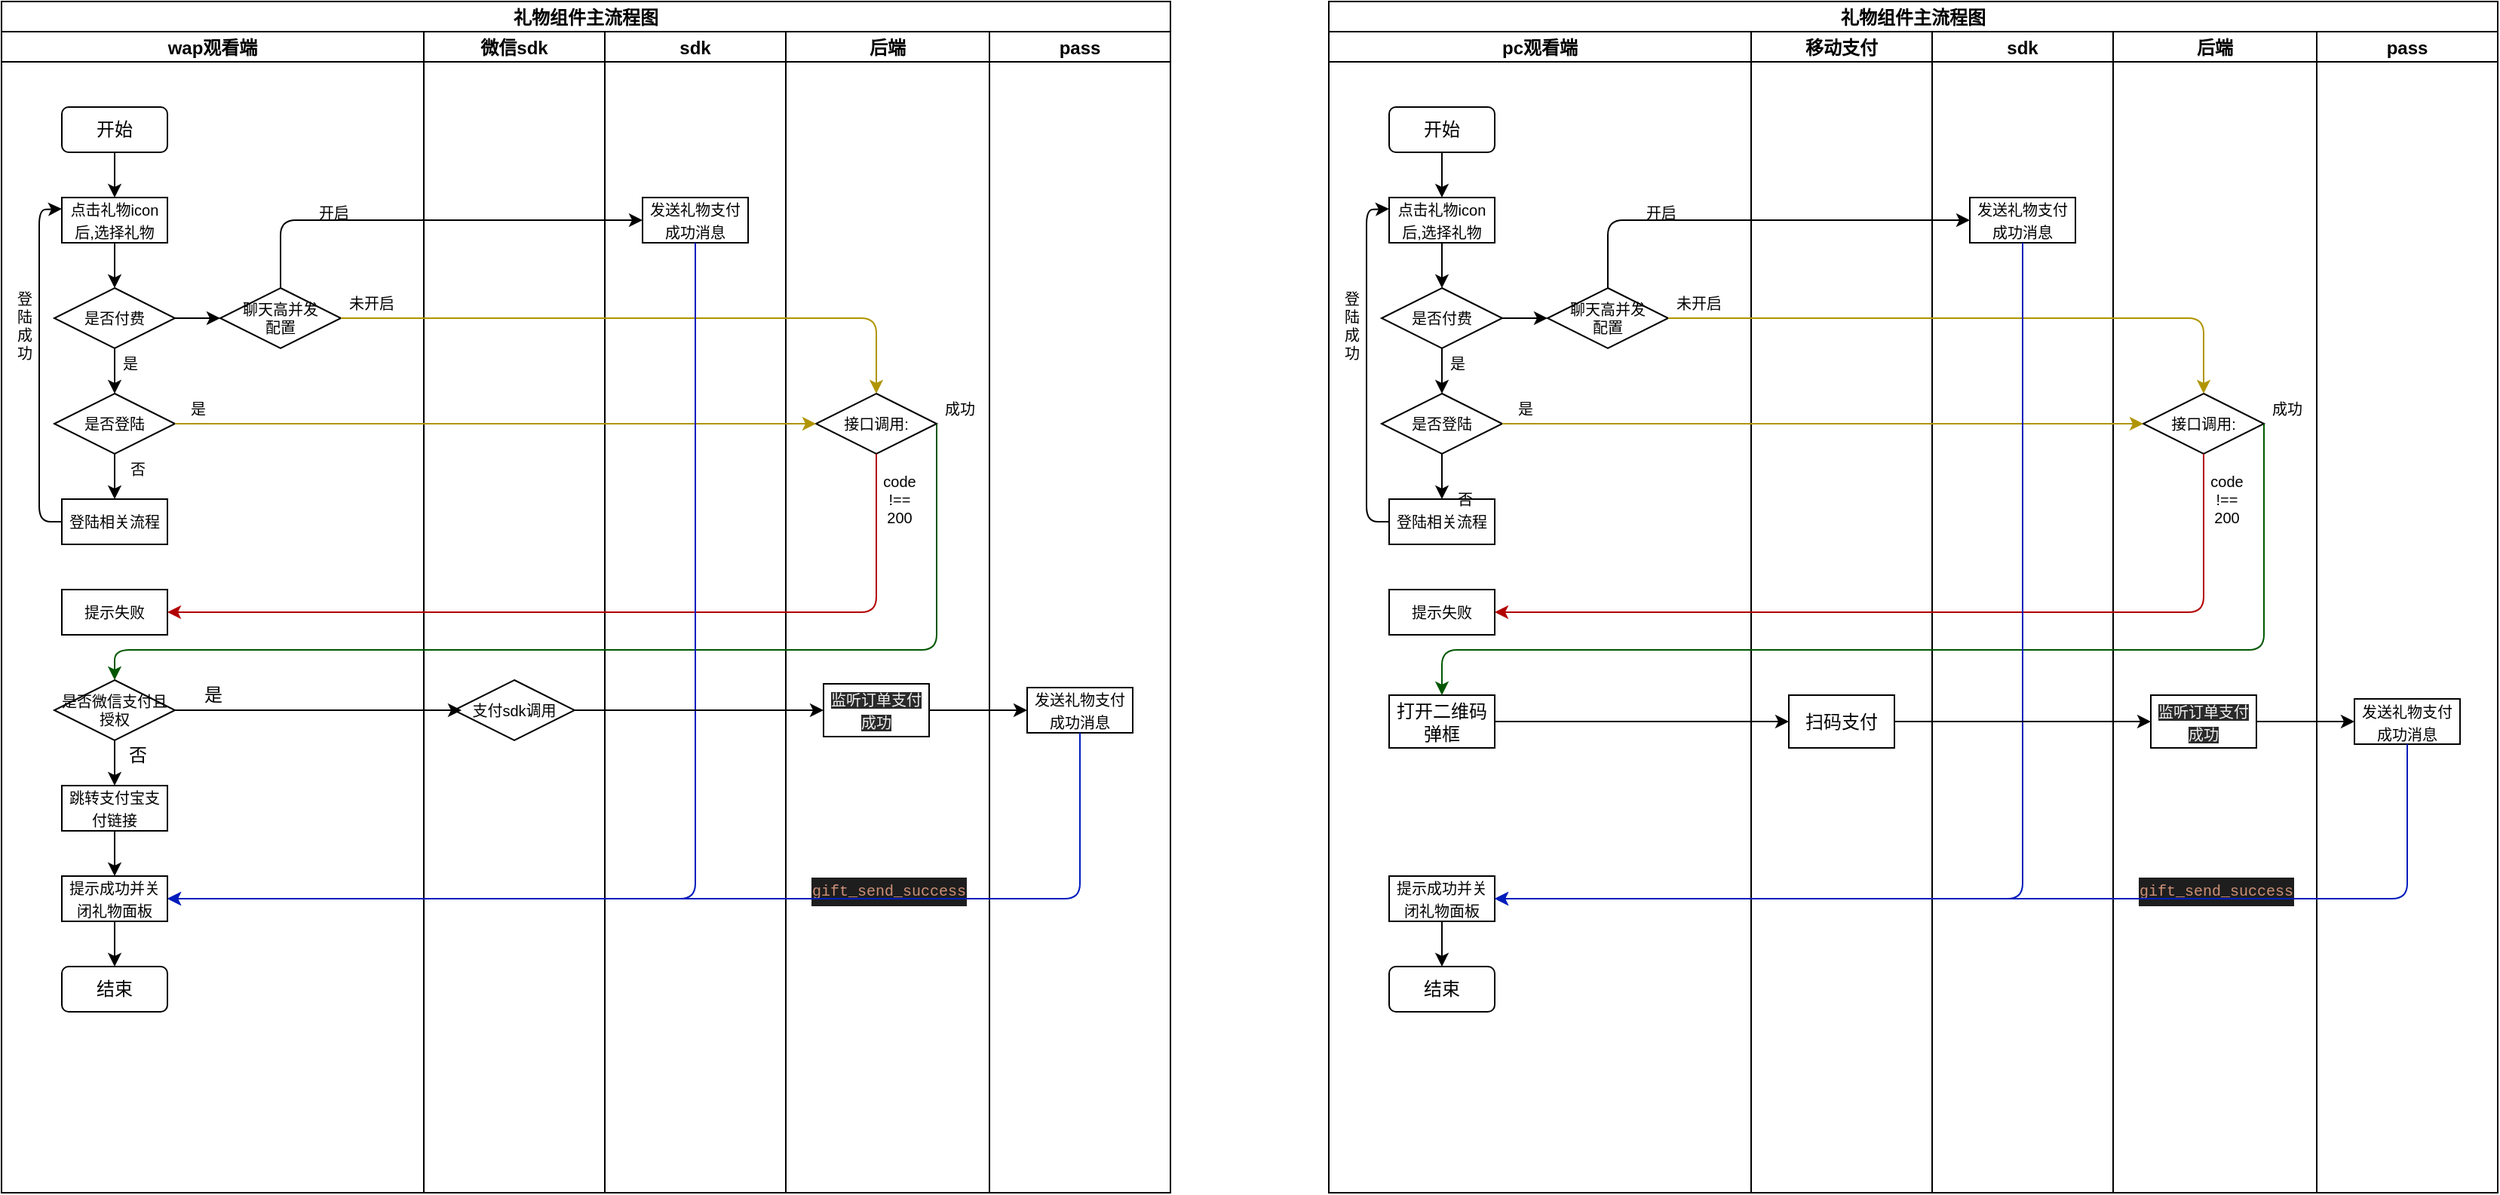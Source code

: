 <mxfile>
    <diagram id="QSWu9Wnhy0qAhUBLh6C_" name="第 1 页">
        <mxGraphModel dx="767" dy="1570" grid="1" gridSize="10" guides="1" tooltips="1" connect="1" arrows="1" fold="1" page="1" pageScale="1" pageWidth="827" pageHeight="1169" math="0" shadow="0">
            <root>
                <mxCell id="0"/>
                <mxCell id="1" parent="0"/>
                <mxCell id="10" value="礼物组件主流程图" style="swimlane;childLayout=stackLayout;resizeParent=1;resizeParentMax=0;startSize=20;" parent="1" vertex="1">
                    <mxGeometry x="120" y="-120" width="775" height="790" as="geometry"/>
                </mxCell>
                <mxCell id="11" value="wap观看端" style="swimlane;startSize=20;" parent="10" vertex="1">
                    <mxGeometry y="20" width="280" height="770" as="geometry"/>
                </mxCell>
                <mxCell id="21" style="edgeStyle=none;html=1;exitX=0.5;exitY=1;exitDx=0;exitDy=0;entryX=0.5;entryY=0;entryDx=0;entryDy=0;" parent="11" source="15" target="20" edge="1">
                    <mxGeometry relative="1" as="geometry"/>
                </mxCell>
                <mxCell id="15" value="开始" style="rounded=1;whiteSpace=wrap;html=1;" parent="11" vertex="1">
                    <mxGeometry x="40" y="50" width="70" height="30" as="geometry"/>
                </mxCell>
                <mxCell id="27" value="" style="edgeStyle=none;html=1;fontSize=10;" parent="11" source="20" target="26" edge="1">
                    <mxGeometry relative="1" as="geometry"/>
                </mxCell>
                <mxCell id="20" value="&lt;font style=&quot;font-size: 10px&quot;&gt;点击礼物icon后,选择礼物&lt;/font&gt;" style="rounded=0;whiteSpace=wrap;html=1;" parent="11" vertex="1">
                    <mxGeometry x="40" y="110" width="70" height="30" as="geometry"/>
                </mxCell>
                <mxCell id="31" value="" style="edgeStyle=none;html=1;fontSize=10;" parent="11" source="26" target="30" edge="1">
                    <mxGeometry relative="1" as="geometry"/>
                </mxCell>
                <mxCell id="63" value="" style="edgeStyle=none;html=1;fontSize=10;" parent="11" source="26" target="56" edge="1">
                    <mxGeometry relative="1" as="geometry"/>
                </mxCell>
                <mxCell id="26" value="是否付费" style="rhombus;whiteSpace=wrap;html=1;fontSize=10;" parent="11" vertex="1">
                    <mxGeometry x="35" y="170" width="80" height="40" as="geometry"/>
                </mxCell>
                <mxCell id="34" value="" style="edgeStyle=none;html=1;fontSize=10;" parent="11" source="30" target="33" edge="1">
                    <mxGeometry relative="1" as="geometry"/>
                </mxCell>
                <mxCell id="30" value="是否登陆" style="rhombus;whiteSpace=wrap;html=1;fontSize=10;" parent="11" vertex="1">
                    <mxGeometry x="35" y="240" width="80" height="40" as="geometry"/>
                </mxCell>
                <mxCell id="35" style="edgeStyle=none;html=1;exitX=0;exitY=0.5;exitDx=0;exitDy=0;entryX=0;entryY=0.25;entryDx=0;entryDy=0;fontSize=10;" parent="11" source="33" target="20" edge="1">
                    <mxGeometry relative="1" as="geometry">
                        <Array as="points">
                            <mxPoint x="25" y="325"/>
                            <mxPoint x="25" y="270"/>
                            <mxPoint x="25" y="220"/>
                            <mxPoint x="25" y="118"/>
                        </Array>
                    </mxGeometry>
                </mxCell>
                <mxCell id="33" value="&lt;font style=&quot;font-size: 10px&quot;&gt;登陆相关流程&lt;/font&gt;" style="rounded=0;whiteSpace=wrap;html=1;" parent="11" vertex="1">
                    <mxGeometry x="40" y="310" width="70" height="30" as="geometry"/>
                </mxCell>
                <mxCell id="37" value="登&lt;br&gt;陆&lt;br&gt;成&lt;br&gt;功" style="text;html=1;align=center;verticalAlign=middle;resizable=0;points=[];autosize=1;strokeColor=none;fillColor=none;fontSize=10;" parent="11" vertex="1">
                    <mxGeometry y="170" width="30" height="50" as="geometry"/>
                </mxCell>
                <mxCell id="38" value="是" style="text;html=1;align=center;verticalAlign=middle;resizable=0;points=[];autosize=1;strokeColor=none;fillColor=none;fontSize=10;" parent="11" vertex="1">
                    <mxGeometry x="70" y="210" width="30" height="20" as="geometry"/>
                </mxCell>
                <mxCell id="44" value="是" style="text;html=1;align=center;verticalAlign=middle;resizable=0;points=[];autosize=1;strokeColor=none;fillColor=none;fontSize=10;" parent="11" vertex="1">
                    <mxGeometry x="115" y="240" width="30" height="20" as="geometry"/>
                </mxCell>
                <mxCell id="18" value="&lt;font style=&quot;font-size: 10px&quot;&gt;提示失败&lt;/font&gt;" style="rounded=0;whiteSpace=wrap;html=1;" parent="11" vertex="1">
                    <mxGeometry x="40" y="370" width="70" height="30" as="geometry"/>
                </mxCell>
                <mxCell id="52" value="" style="edgeStyle=none;html=1;fontSize=10;" parent="11" source="50" target="51" edge="1">
                    <mxGeometry relative="1" as="geometry"/>
                </mxCell>
                <mxCell id="50" value="&lt;font style=&quot;font-size: 10px&quot;&gt;提示成功并关闭礼物面板&lt;/font&gt;" style="rounded=0;whiteSpace=wrap;html=1;" parent="11" vertex="1">
                    <mxGeometry x="40" y="560" width="70" height="30" as="geometry"/>
                </mxCell>
                <mxCell id="51" value="结束" style="rounded=1;whiteSpace=wrap;html=1;" parent="11" vertex="1">
                    <mxGeometry x="40" y="620" width="70" height="30" as="geometry"/>
                </mxCell>
                <mxCell id="56" value="聊天高并发&lt;br&gt;配置" style="rhombus;whiteSpace=wrap;html=1;fontSize=10;" parent="11" vertex="1">
                    <mxGeometry x="145" y="170" width="80" height="40" as="geometry"/>
                </mxCell>
                <mxCell id="65" value="未开启" style="text;html=1;align=center;verticalAlign=middle;resizable=0;points=[];autosize=1;strokeColor=none;fillColor=none;fontSize=10;" parent="11" vertex="1">
                    <mxGeometry x="220" y="170" width="50" height="20" as="geometry"/>
                </mxCell>
                <mxCell id="69" value="开启" style="text;html=1;align=center;verticalAlign=middle;resizable=0;points=[];autosize=1;strokeColor=none;fillColor=none;fontSize=10;" parent="11" vertex="1">
                    <mxGeometry x="200" y="110" width="40" height="20" as="geometry"/>
                </mxCell>
                <mxCell id="77" style="edgeStyle=none;html=1;entryX=0.5;entryY=0;entryDx=0;entryDy=0;" edge="1" parent="11" source="71" target="74">
                    <mxGeometry relative="1" as="geometry"/>
                </mxCell>
                <mxCell id="71" value="是否微信支付且授权" style="rhombus;whiteSpace=wrap;html=1;fontSize=10;" vertex="1" parent="11">
                    <mxGeometry x="35" y="430" width="80" height="40" as="geometry"/>
                </mxCell>
                <mxCell id="80" value="" style="edgeStyle=none;html=1;entryX=0.5;entryY=0;entryDx=0;entryDy=0;" edge="1" parent="11" source="74" target="50">
                    <mxGeometry relative="1" as="geometry"/>
                </mxCell>
                <mxCell id="74" value="&lt;span style=&quot;font-size: 10px&quot;&gt;跳转支付宝支付链接&lt;/span&gt;" style="rounded=0;whiteSpace=wrap;html=1;" vertex="1" parent="11">
                    <mxGeometry x="40" y="500" width="70" height="30" as="geometry"/>
                </mxCell>
                <mxCell id="82" value="微信sdk" style="swimlane;startSize=20;" vertex="1" parent="10">
                    <mxGeometry x="280" y="20" width="120" height="770" as="geometry"/>
                </mxCell>
                <mxCell id="86" value="支付sdk调用" style="rhombus;whiteSpace=wrap;html=1;fontSize=10;" vertex="1" parent="82">
                    <mxGeometry x="20" y="430" width="80" height="40" as="geometry"/>
                </mxCell>
                <mxCell id="66" value="sdk" style="swimlane;startSize=20;" parent="10" vertex="1">
                    <mxGeometry x="400" y="20" width="120" height="770" as="geometry"/>
                </mxCell>
                <mxCell id="67" value="&lt;font style=&quot;font-size: 10px&quot;&gt;发送礼物支付成功消息&lt;/font&gt;" style="rounded=0;whiteSpace=wrap;html=1;" parent="66" vertex="1">
                    <mxGeometry x="25" y="110" width="70" height="30" as="geometry"/>
                </mxCell>
                <mxCell id="12" value="后端" style="swimlane;startSize=20;" parent="10" vertex="1">
                    <mxGeometry x="520" y="20" width="135" height="770" as="geometry"/>
                </mxCell>
                <mxCell id="24" value="接口调用:" style="rhombus;whiteSpace=wrap;html=1;fontSize=10;" parent="12" vertex="1">
                    <mxGeometry x="20" y="240" width="80" height="40" as="geometry"/>
                </mxCell>
                <mxCell id="47" value="code&lt;br&gt;!==&lt;br&gt;200" style="text;html=1;align=center;verticalAlign=middle;resizable=0;points=[];autosize=1;strokeColor=none;fillColor=none;fontSize=10;" parent="12" vertex="1">
                    <mxGeometry x="55" y="290" width="40" height="40" as="geometry"/>
                </mxCell>
                <mxCell id="54" value="成功" style="text;html=1;align=center;verticalAlign=middle;resizable=0;points=[];autosize=1;strokeColor=none;fillColor=none;fontSize=10;" parent="12" vertex="1">
                    <mxGeometry x="95" y="240" width="40" height="20" as="geometry"/>
                </mxCell>
                <mxCell id="55" value="&lt;div style=&quot;color: rgb(212 , 212 , 212) ; background-color: rgb(30 , 30 , 30) ; font-family: &amp;#34;consolas&amp;#34; , &amp;#34;courier new&amp;#34; , monospace ; line-height: 19px&quot;&gt;&lt;span style=&quot;color: rgb(206 , 145 , 120)&quot;&gt;&lt;font style=&quot;font-size: 10px&quot;&gt;gift_send_success&lt;/font&gt;&lt;/span&gt;&lt;/div&gt;" style="text;html=1;align=center;verticalAlign=middle;resizable=0;points=[];autosize=1;strokeColor=none;fillColor=none;fontSize=10;" parent="12" vertex="1">
                    <mxGeometry x="12.5" y="560" width="110" height="20" as="geometry"/>
                </mxCell>
                <mxCell id="88" value="&#10;&#10;&lt;span style=&quot;color: rgb(240, 240, 240); font-family: helvetica; font-size: 10px; font-style: normal; font-weight: 400; letter-spacing: normal; text-align: center; text-indent: 0px; text-transform: none; word-spacing: 0px; background-color: rgb(42, 42, 42); display: inline; float: none;&quot;&gt;监听订单支付成功&lt;/span&gt;&#10;&#10;" style="rounded=0;whiteSpace=wrap;html=1;" vertex="1" parent="12">
                    <mxGeometry x="25" y="432.5" width="70" height="35" as="geometry"/>
                </mxCell>
                <mxCell id="13" value="pass" style="swimlane;startSize=20;" parent="10" vertex="1">
                    <mxGeometry x="655" y="20" width="120" height="770" as="geometry"/>
                </mxCell>
                <mxCell id="48" value="&lt;font style=&quot;font-size: 10px&quot;&gt;发送礼物支付成功消息&lt;/font&gt;" style="rounded=0;whiteSpace=wrap;html=1;" parent="13" vertex="1">
                    <mxGeometry x="25" y="435" width="70" height="30" as="geometry"/>
                </mxCell>
                <mxCell id="46" value="" style="edgeStyle=none;html=1;fontSize=10;entryX=1;entryY=0.5;entryDx=0;entryDy=0;fillColor=#e51400;strokeColor=#B20000;" parent="10" source="24" target="18" edge="1">
                    <mxGeometry relative="1" as="geometry">
                        <mxPoint x="205" y="380" as="targetPoint"/>
                        <Array as="points">
                            <mxPoint x="580" y="405"/>
                        </Array>
                    </mxGeometry>
                </mxCell>
                <mxCell id="49" value="" style="edgeStyle=none;html=1;fontSize=10;entryX=0.5;entryY=0;entryDx=0;entryDy=0;exitX=1;exitY=0.5;exitDx=0;exitDy=0;fillColor=#008a00;strokeColor=#005700;" parent="10" source="24" target="71" edge="1">
                    <mxGeometry relative="1" as="geometry">
                        <Array as="points">
                            <mxPoint x="620" y="430"/>
                            <mxPoint x="350" y="430"/>
                            <mxPoint x="75" y="430"/>
                        </Array>
                    </mxGeometry>
                </mxCell>
                <mxCell id="53" value="" style="edgeStyle=none;html=1;fontSize=10;entryX=1;entryY=0.5;entryDx=0;entryDy=0;fillColor=#0050ef;strokeColor=#001DBC;" parent="10" source="48" target="50" edge="1">
                    <mxGeometry relative="1" as="geometry">
                        <mxPoint x="325" y="470" as="targetPoint"/>
                        <Array as="points">
                            <mxPoint x="715" y="595"/>
                        </Array>
                    </mxGeometry>
                </mxCell>
                <mxCell id="45" style="edgeStyle=none;html=1;exitX=1;exitY=0.5;exitDx=0;exitDy=0;fontSize=10;entryX=0;entryY=0.5;entryDx=0;entryDy=0;fillColor=#e3c800;strokeColor=#B09500;" parent="10" source="30" target="24" edge="1">
                    <mxGeometry relative="1" as="geometry">
                        <mxPoint x="150.0" y="279.793" as="targetPoint"/>
                    </mxGeometry>
                </mxCell>
                <mxCell id="64" style="edgeStyle=none;html=1;entryX=0.5;entryY=0;entryDx=0;entryDy=0;fontSize=10;exitX=1;exitY=0.5;exitDx=0;exitDy=0;fillColor=#e3c800;strokeColor=#B09500;" parent="10" source="56" target="24" edge="1">
                    <mxGeometry relative="1" as="geometry">
                        <Array as="points">
                            <mxPoint x="580" y="210"/>
                        </Array>
                    </mxGeometry>
                </mxCell>
                <mxCell id="68" value="" style="edgeStyle=none;html=1;fontSize=10;entryX=0;entryY=0.5;entryDx=0;entryDy=0;" parent="10" source="56" target="67" edge="1">
                    <mxGeometry relative="1" as="geometry">
                        <mxPoint x="185" y="110" as="targetPoint"/>
                        <Array as="points">
                            <mxPoint x="185" y="145"/>
                        </Array>
                    </mxGeometry>
                </mxCell>
                <mxCell id="70" value="" style="edgeStyle=none;html=1;fontSize=10;fillColor=#0050ef;strokeColor=#001DBC;entryX=1;entryY=0.5;entryDx=0;entryDy=0;" parent="10" source="67" target="50" edge="1">
                    <mxGeometry relative="1" as="geometry">
                        <mxPoint x="170" y="530" as="targetPoint"/>
                        <Array as="points">
                            <mxPoint x="460" y="430"/>
                            <mxPoint x="460" y="595"/>
                        </Array>
                    </mxGeometry>
                </mxCell>
                <mxCell id="84" value="" style="edgeStyle=none;html=1;entryX=0;entryY=0.5;entryDx=0;entryDy=0;" edge="1" parent="10" source="71">
                    <mxGeometry relative="1" as="geometry">
                        <mxPoint x="305" y="470.0" as="targetPoint"/>
                    </mxGeometry>
                </mxCell>
                <mxCell id="89" value="" style="edgeStyle=none;html=1;entryX=0;entryY=0.5;entryDx=0;entryDy=0;" edge="1" parent="10" source="86" target="88">
                    <mxGeometry relative="1" as="geometry">
                        <mxPoint x="460" y="470" as="targetPoint"/>
                    </mxGeometry>
                </mxCell>
                <mxCell id="91" value="" style="edgeStyle=none;html=1;" edge="1" parent="10" source="88" target="48">
                    <mxGeometry relative="1" as="geometry"/>
                </mxCell>
                <mxCell id="39" value="否" style="text;html=1;align=center;verticalAlign=middle;resizable=0;points=[];autosize=1;strokeColor=none;fillColor=none;fontSize=10;" parent="1" vertex="1">
                    <mxGeometry x="195" y="180" width="30" height="20" as="geometry"/>
                </mxCell>
                <mxCell id="81" value="否" style="text;html=1;align=center;verticalAlign=middle;resizable=0;points=[];autosize=1;strokeColor=none;fillColor=none;" vertex="1" parent="1">
                    <mxGeometry x="195" y="370" width="30" height="20" as="geometry"/>
                </mxCell>
                <mxCell id="85" value="是" style="text;html=1;align=center;verticalAlign=middle;resizable=0;points=[];autosize=1;strokeColor=none;fillColor=none;" vertex="1" parent="1">
                    <mxGeometry x="245" y="330" width="30" height="20" as="geometry"/>
                </mxCell>
                <mxCell id="92" value="礼物组件主流程图" style="swimlane;childLayout=stackLayout;resizeParent=1;resizeParentMax=0;startSize=20;" vertex="1" parent="1">
                    <mxGeometry x="1000" y="-120" width="775" height="790" as="geometry"/>
                </mxCell>
                <mxCell id="93" value="pc观看端" style="swimlane;startSize=20;" vertex="1" parent="92">
                    <mxGeometry y="20" width="280" height="770" as="geometry"/>
                </mxCell>
                <mxCell id="94" style="edgeStyle=none;html=1;exitX=0.5;exitY=1;exitDx=0;exitDy=0;entryX=0.5;entryY=0;entryDx=0;entryDy=0;" edge="1" parent="93" source="95" target="97">
                    <mxGeometry relative="1" as="geometry"/>
                </mxCell>
                <mxCell id="95" value="开始" style="rounded=1;whiteSpace=wrap;html=1;" vertex="1" parent="93">
                    <mxGeometry x="40" y="50" width="70" height="30" as="geometry"/>
                </mxCell>
                <mxCell id="96" value="" style="edgeStyle=none;html=1;fontSize=10;" edge="1" parent="93" source="97" target="100">
                    <mxGeometry relative="1" as="geometry"/>
                </mxCell>
                <mxCell id="97" value="&lt;font style=&quot;font-size: 10px&quot;&gt;点击礼物icon后,选择礼物&lt;/font&gt;" style="rounded=0;whiteSpace=wrap;html=1;" vertex="1" parent="93">
                    <mxGeometry x="40" y="110" width="70" height="30" as="geometry"/>
                </mxCell>
                <mxCell id="98" value="" style="edgeStyle=none;html=1;fontSize=10;" edge="1" parent="93" source="100" target="102">
                    <mxGeometry relative="1" as="geometry"/>
                </mxCell>
                <mxCell id="99" value="" style="edgeStyle=none;html=1;fontSize=10;" edge="1" parent="93" source="100" target="112">
                    <mxGeometry relative="1" as="geometry"/>
                </mxCell>
                <mxCell id="100" value="是否付费" style="rhombus;whiteSpace=wrap;html=1;fontSize=10;" vertex="1" parent="93">
                    <mxGeometry x="35" y="170" width="80" height="40" as="geometry"/>
                </mxCell>
                <mxCell id="101" value="" style="edgeStyle=none;html=1;fontSize=10;" edge="1" parent="93" source="102" target="104">
                    <mxGeometry relative="1" as="geometry"/>
                </mxCell>
                <mxCell id="102" value="是否登陆" style="rhombus;whiteSpace=wrap;html=1;fontSize=10;" vertex="1" parent="93">
                    <mxGeometry x="35" y="240" width="80" height="40" as="geometry"/>
                </mxCell>
                <mxCell id="103" style="edgeStyle=none;html=1;exitX=0;exitY=0.5;exitDx=0;exitDy=0;entryX=0;entryY=0.25;entryDx=0;entryDy=0;fontSize=10;" edge="1" parent="93" source="104" target="97">
                    <mxGeometry relative="1" as="geometry">
                        <Array as="points">
                            <mxPoint x="25" y="325"/>
                            <mxPoint x="25" y="270"/>
                            <mxPoint x="25" y="220"/>
                            <mxPoint x="25" y="118"/>
                        </Array>
                    </mxGeometry>
                </mxCell>
                <mxCell id="104" value="&lt;font style=&quot;font-size: 10px&quot;&gt;登陆相关流程&lt;/font&gt;" style="rounded=0;whiteSpace=wrap;html=1;" vertex="1" parent="93">
                    <mxGeometry x="40" y="310" width="70" height="30" as="geometry"/>
                </mxCell>
                <mxCell id="105" value="登&lt;br&gt;陆&lt;br&gt;成&lt;br&gt;功" style="text;html=1;align=center;verticalAlign=middle;resizable=0;points=[];autosize=1;strokeColor=none;fillColor=none;fontSize=10;" vertex="1" parent="93">
                    <mxGeometry y="170" width="30" height="50" as="geometry"/>
                </mxCell>
                <mxCell id="106" value="是" style="text;html=1;align=center;verticalAlign=middle;resizable=0;points=[];autosize=1;strokeColor=none;fillColor=none;fontSize=10;" vertex="1" parent="93">
                    <mxGeometry x="70" y="210" width="30" height="20" as="geometry"/>
                </mxCell>
                <mxCell id="107" value="是" style="text;html=1;align=center;verticalAlign=middle;resizable=0;points=[];autosize=1;strokeColor=none;fillColor=none;fontSize=10;" vertex="1" parent="93">
                    <mxGeometry x="115" y="240" width="30" height="20" as="geometry"/>
                </mxCell>
                <mxCell id="108" value="&lt;font style=&quot;font-size: 10px&quot;&gt;提示失败&lt;/font&gt;" style="rounded=0;whiteSpace=wrap;html=1;" vertex="1" parent="93">
                    <mxGeometry x="40" y="370" width="70" height="30" as="geometry"/>
                </mxCell>
                <mxCell id="109" value="" style="edgeStyle=none;html=1;fontSize=10;" edge="1" parent="93" source="110" target="111">
                    <mxGeometry relative="1" as="geometry"/>
                </mxCell>
                <mxCell id="110" value="&lt;font style=&quot;font-size: 10px&quot;&gt;提示成功并关闭礼物面板&lt;/font&gt;" style="rounded=0;whiteSpace=wrap;html=1;" vertex="1" parent="93">
                    <mxGeometry x="40" y="560" width="70" height="30" as="geometry"/>
                </mxCell>
                <mxCell id="111" value="结束" style="rounded=1;whiteSpace=wrap;html=1;" vertex="1" parent="93">
                    <mxGeometry x="40" y="620" width="70" height="30" as="geometry"/>
                </mxCell>
                <mxCell id="112" value="聊天高并发&lt;br&gt;配置" style="rhombus;whiteSpace=wrap;html=1;fontSize=10;" vertex="1" parent="93">
                    <mxGeometry x="145" y="170" width="80" height="40" as="geometry"/>
                </mxCell>
                <mxCell id="113" value="未开启" style="text;html=1;align=center;verticalAlign=middle;resizable=0;points=[];autosize=1;strokeColor=none;fillColor=none;fontSize=10;" vertex="1" parent="93">
                    <mxGeometry x="220" y="170" width="50" height="20" as="geometry"/>
                </mxCell>
                <mxCell id="114" value="开启" style="text;html=1;align=center;verticalAlign=middle;resizable=0;points=[];autosize=1;strokeColor=none;fillColor=none;fontSize=10;" vertex="1" parent="93">
                    <mxGeometry x="200" y="110" width="40" height="20" as="geometry"/>
                </mxCell>
                <mxCell id="147" value="打开二维码弹框" style="rounded=0;whiteSpace=wrap;html=1;" vertex="1" parent="93">
                    <mxGeometry x="40" y="440" width="70" height="35" as="geometry"/>
                </mxCell>
                <mxCell id="119" value="移动支付" style="swimlane;startSize=20;" vertex="1" parent="92">
                    <mxGeometry x="280" y="20" width="120" height="770" as="geometry"/>
                </mxCell>
                <mxCell id="144" value="扫码支付" style="rounded=0;whiteSpace=wrap;html=1;" vertex="1" parent="119">
                    <mxGeometry x="25" y="440" width="70" height="35" as="geometry"/>
                </mxCell>
                <mxCell id="121" value="sdk" style="swimlane;startSize=20;" vertex="1" parent="92">
                    <mxGeometry x="400" y="20" width="120" height="770" as="geometry"/>
                </mxCell>
                <mxCell id="122" value="&lt;font style=&quot;font-size: 10px&quot;&gt;发送礼物支付成功消息&lt;/font&gt;" style="rounded=0;whiteSpace=wrap;html=1;" vertex="1" parent="121">
                    <mxGeometry x="25" y="110" width="70" height="30" as="geometry"/>
                </mxCell>
                <mxCell id="123" value="后端" style="swimlane;startSize=20;" vertex="1" parent="92">
                    <mxGeometry x="520" y="20" width="135" height="770" as="geometry"/>
                </mxCell>
                <mxCell id="124" value="接口调用:" style="rhombus;whiteSpace=wrap;html=1;fontSize=10;" vertex="1" parent="123">
                    <mxGeometry x="20" y="240" width="80" height="40" as="geometry"/>
                </mxCell>
                <mxCell id="125" value="code&lt;br&gt;!==&lt;br&gt;200" style="text;html=1;align=center;verticalAlign=middle;resizable=0;points=[];autosize=1;strokeColor=none;fillColor=none;fontSize=10;" vertex="1" parent="123">
                    <mxGeometry x="55" y="290" width="40" height="40" as="geometry"/>
                </mxCell>
                <mxCell id="126" value="成功" style="text;html=1;align=center;verticalAlign=middle;resizable=0;points=[];autosize=1;strokeColor=none;fillColor=none;fontSize=10;" vertex="1" parent="123">
                    <mxGeometry x="95" y="240" width="40" height="20" as="geometry"/>
                </mxCell>
                <mxCell id="127" value="&lt;div style=&quot;color: rgb(212 , 212 , 212) ; background-color: rgb(30 , 30 , 30) ; font-family: &amp;#34;consolas&amp;#34; , &amp;#34;courier new&amp;#34; , monospace ; line-height: 19px&quot;&gt;&lt;span style=&quot;color: rgb(206 , 145 , 120)&quot;&gt;&lt;font style=&quot;font-size: 10px&quot;&gt;gift_send_success&lt;/font&gt;&lt;/span&gt;&lt;/div&gt;" style="text;html=1;align=center;verticalAlign=middle;resizable=0;points=[];autosize=1;strokeColor=none;fillColor=none;fontSize=10;" vertex="1" parent="123">
                    <mxGeometry x="12.5" y="560" width="110" height="20" as="geometry"/>
                </mxCell>
                <mxCell id="128" value="&#10;&#10;&lt;span style=&quot;color: rgb(240, 240, 240); font-family: helvetica; font-size: 10px; font-style: normal; font-weight: 400; letter-spacing: normal; text-align: center; text-indent: 0px; text-transform: none; word-spacing: 0px; background-color: rgb(42, 42, 42); display: inline; float: none;&quot;&gt;监听订单支付成功&lt;/span&gt;&#10;&#10;" style="rounded=0;whiteSpace=wrap;html=1;" vertex="1" parent="123">
                    <mxGeometry x="25" y="440" width="70" height="35" as="geometry"/>
                </mxCell>
                <mxCell id="129" value="pass" style="swimlane;startSize=20;" vertex="1" parent="92">
                    <mxGeometry x="655" y="20" width="120" height="770" as="geometry"/>
                </mxCell>
                <mxCell id="130" value="&lt;font style=&quot;font-size: 10px&quot;&gt;发送礼物支付成功消息&lt;/font&gt;" style="rounded=0;whiteSpace=wrap;html=1;" vertex="1" parent="129">
                    <mxGeometry x="25" y="442.5" width="70" height="30" as="geometry"/>
                </mxCell>
                <mxCell id="131" value="" style="edgeStyle=none;html=1;fontSize=10;entryX=1;entryY=0.5;entryDx=0;entryDy=0;fillColor=#e51400;strokeColor=#B20000;" edge="1" parent="92" source="124" target="108">
                    <mxGeometry relative="1" as="geometry">
                        <mxPoint x="205" y="380" as="targetPoint"/>
                        <Array as="points">
                            <mxPoint x="580" y="405"/>
                        </Array>
                    </mxGeometry>
                </mxCell>
                <mxCell id="132" value="" style="edgeStyle=none;html=1;fontSize=10;entryX=0.5;entryY=0;entryDx=0;entryDy=0;exitX=1;exitY=0.5;exitDx=0;exitDy=0;fillColor=#008a00;strokeColor=#005700;" edge="1" parent="92" source="124" target="147">
                    <mxGeometry relative="1" as="geometry">
                        <Array as="points">
                            <mxPoint x="620" y="430"/>
                            <mxPoint x="350" y="430"/>
                            <mxPoint x="75" y="430"/>
                        </Array>
                        <mxPoint x="75" y="450" as="targetPoint"/>
                    </mxGeometry>
                </mxCell>
                <mxCell id="133" value="" style="edgeStyle=none;html=1;fontSize=10;entryX=1;entryY=0.5;entryDx=0;entryDy=0;fillColor=#0050ef;strokeColor=#001DBC;" edge="1" parent="92" source="130" target="110">
                    <mxGeometry relative="1" as="geometry">
                        <mxPoint x="325" y="470" as="targetPoint"/>
                        <Array as="points">
                            <mxPoint x="715" y="595"/>
                        </Array>
                    </mxGeometry>
                </mxCell>
                <mxCell id="134" style="edgeStyle=none;html=1;exitX=1;exitY=0.5;exitDx=0;exitDy=0;fontSize=10;entryX=0;entryY=0.5;entryDx=0;entryDy=0;fillColor=#e3c800;strokeColor=#B09500;" edge="1" parent="92" source="102" target="124">
                    <mxGeometry relative="1" as="geometry">
                        <mxPoint x="150.0" y="279.793" as="targetPoint"/>
                    </mxGeometry>
                </mxCell>
                <mxCell id="135" style="edgeStyle=none;html=1;entryX=0.5;entryY=0;entryDx=0;entryDy=0;fontSize=10;exitX=1;exitY=0.5;exitDx=0;exitDy=0;fillColor=#e3c800;strokeColor=#B09500;" edge="1" parent="92" source="112" target="124">
                    <mxGeometry relative="1" as="geometry">
                        <Array as="points">
                            <mxPoint x="580" y="210"/>
                        </Array>
                    </mxGeometry>
                </mxCell>
                <mxCell id="136" value="" style="edgeStyle=none;html=1;fontSize=10;entryX=0;entryY=0.5;entryDx=0;entryDy=0;" edge="1" parent="92" source="112" target="122">
                    <mxGeometry relative="1" as="geometry">
                        <mxPoint x="185" y="110" as="targetPoint"/>
                        <Array as="points">
                            <mxPoint x="185" y="145"/>
                        </Array>
                    </mxGeometry>
                </mxCell>
                <mxCell id="137" value="" style="edgeStyle=none;html=1;fontSize=10;fillColor=#0050ef;strokeColor=#001DBC;entryX=1;entryY=0.5;entryDx=0;entryDy=0;" edge="1" parent="92" source="122" target="110">
                    <mxGeometry relative="1" as="geometry">
                        <mxPoint x="170" y="530" as="targetPoint"/>
                        <Array as="points">
                            <mxPoint x="460" y="430"/>
                            <mxPoint x="460" y="595"/>
                        </Array>
                    </mxGeometry>
                </mxCell>
                <mxCell id="139" value="" style="edgeStyle=none;html=1;entryX=0;entryY=0.5;entryDx=0;entryDy=0;exitX=1;exitY=0.5;exitDx=0;exitDy=0;" edge="1" parent="92" source="144" target="128">
                    <mxGeometry relative="1" as="geometry">
                        <mxPoint x="460" y="470" as="targetPoint"/>
                        <mxPoint x="380" y="470" as="sourcePoint"/>
                    </mxGeometry>
                </mxCell>
                <mxCell id="140" value="" style="edgeStyle=none;html=1;" edge="1" parent="92" source="128" target="130">
                    <mxGeometry relative="1" as="geometry"/>
                </mxCell>
                <mxCell id="148" value="" style="edgeStyle=none;html=1;entryX=0;entryY=0.5;entryDx=0;entryDy=0;" edge="1" parent="92" source="147" target="144">
                    <mxGeometry relative="1" as="geometry"/>
                </mxCell>
                <mxCell id="141" value="否" style="text;html=1;align=center;verticalAlign=middle;resizable=0;points=[];autosize=1;strokeColor=none;fillColor=none;fontSize=10;" vertex="1" parent="1">
                    <mxGeometry x="1075" y="200" width="30" height="20" as="geometry"/>
                </mxCell>
            </root>
        </mxGraphModel>
    </diagram>
</mxfile>